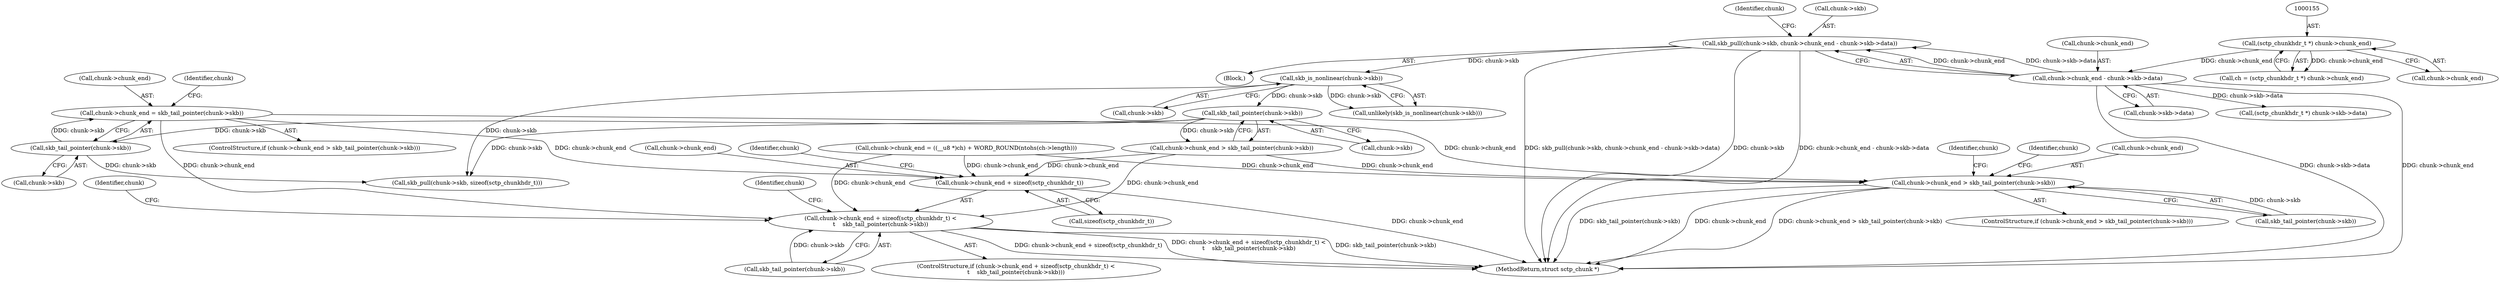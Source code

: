 digraph "0_linux_26b87c7881006311828bb0ab271a551a62dcceb4@pointer" {
"1000247" [label="(Call,chunk->chunk_end = skb_tail_pointer(chunk->skb))"];
"1000251" [label="(Call,skb_tail_pointer(chunk->skb))"];
"1000243" [label="(Call,skb_tail_pointer(chunk->skb))"];
"1000233" [label="(Call,skb_is_nonlinear(chunk->skb))"];
"1000159" [label="(Call,skb_pull(chunk->skb, chunk->chunk_end - chunk->skb->data))"];
"1000163" [label="(Call,chunk->chunk_end - chunk->skb->data)"];
"1000154" [label="(Call,(sctp_chunkhdr_t *) chunk->chunk_end)"];
"1000269" [label="(Call,chunk->chunk_end + sizeof(sctp_chunkhdr_t) <\n\t    skb_tail_pointer(chunk->skb))"];
"1000270" [label="(Call,chunk->chunk_end + sizeof(sctp_chunkhdr_t))"];
"1000288" [label="(Call,chunk->chunk_end > skb_tail_pointer(chunk->skb))"];
"1000251" [label="(Call,skb_tail_pointer(chunk->skb))"];
"1000160" [label="(Call,chunk->skb)"];
"1000268" [label="(ControlStructure,if (chunk->chunk_end + sizeof(sctp_chunkhdr_t) <\n\t    skb_tail_pointer(chunk->skb)))"];
"1000274" [label="(Call,sizeof(sctp_chunkhdr_t))"];
"1000340" [label="(MethodReturn,struct sctp_chunk *)"];
"1000269" [label="(Call,chunk->chunk_end + sizeof(sctp_chunkhdr_t) <\n\t    skb_tail_pointer(chunk->skb))"];
"1000288" [label="(Call,chunk->chunk_end > skb_tail_pointer(chunk->skb))"];
"1000163" [label="(Call,chunk->chunk_end - chunk->skb->data)"];
"1000156" [label="(Call,chunk->chunk_end)"];
"1000243" [label="(Call,skb_tail_pointer(chunk->skb))"];
"1000257" [label="(Identifier,chunk)"];
"1000201" [label="(Call,(sctp_chunkhdr_t *) chunk->skb->data)"];
"1000271" [label="(Call,chunk->chunk_end)"];
"1000232" [label="(Call,unlikely(skb_is_nonlinear(chunk->skb)))"];
"1000247" [label="(Call,chunk->chunk_end = skb_tail_pointer(chunk->skb))"];
"1000292" [label="(Call,skb_tail_pointer(chunk->skb))"];
"1000283" [label="(Identifier,chunk)"];
"1000154" [label="(Call,(sctp_chunkhdr_t *) chunk->chunk_end)"];
"1000314" [label="(Identifier,chunk)"];
"1000299" [label="(Identifier,chunk)"];
"1000167" [label="(Call,chunk->skb->data)"];
"1000290" [label="(Identifier,chunk)"];
"1000159" [label="(Call,skb_pull(chunk->skb, chunk->chunk_end - chunk->skb->data))"];
"1000174" [label="(Identifier,chunk)"];
"1000239" [label="(Call,chunk->chunk_end > skb_tail_pointer(chunk->skb))"];
"1000270" [label="(Call,chunk->chunk_end + sizeof(sctp_chunkhdr_t))"];
"1000278" [label="(Identifier,chunk)"];
"1000164" [label="(Call,chunk->chunk_end)"];
"1000289" [label="(Call,chunk->chunk_end)"];
"1000233" [label="(Call,skb_is_nonlinear(chunk->skb))"];
"1000238" [label="(ControlStructure,if (chunk->chunk_end > skb_tail_pointer(chunk->skb)))"];
"1000151" [label="(Block,)"];
"1000218" [label="(Call,chunk->chunk_end = ((__u8 *)ch) + WORD_ROUND(ntohs(ch->length)))"];
"1000287" [label="(ControlStructure,if (chunk->chunk_end > skb_tail_pointer(chunk->skb)))"];
"1000152" [label="(Call,ch = (sctp_chunkhdr_t *) chunk->chunk_end)"];
"1000252" [label="(Call,chunk->skb)"];
"1000244" [label="(Call,chunk->skb)"];
"1000276" [label="(Call,skb_tail_pointer(chunk->skb))"];
"1000234" [label="(Call,chunk->skb)"];
"1000255" [label="(Call,skb_pull(chunk->skb, sizeof(sctp_chunkhdr_t)))"];
"1000248" [label="(Call,chunk->chunk_end)"];
"1000247" -> "1000238"  [label="AST: "];
"1000247" -> "1000251"  [label="CFG: "];
"1000248" -> "1000247"  [label="AST: "];
"1000251" -> "1000247"  [label="AST: "];
"1000257" -> "1000247"  [label="CFG: "];
"1000251" -> "1000247"  [label="DDG: chunk->skb"];
"1000247" -> "1000269"  [label="DDG: chunk->chunk_end"];
"1000247" -> "1000270"  [label="DDG: chunk->chunk_end"];
"1000247" -> "1000288"  [label="DDG: chunk->chunk_end"];
"1000251" -> "1000252"  [label="CFG: "];
"1000252" -> "1000251"  [label="AST: "];
"1000243" -> "1000251"  [label="DDG: chunk->skb"];
"1000251" -> "1000255"  [label="DDG: chunk->skb"];
"1000243" -> "1000239"  [label="AST: "];
"1000243" -> "1000244"  [label="CFG: "];
"1000244" -> "1000243"  [label="AST: "];
"1000239" -> "1000243"  [label="CFG: "];
"1000243" -> "1000239"  [label="DDG: chunk->skb"];
"1000233" -> "1000243"  [label="DDG: chunk->skb"];
"1000243" -> "1000255"  [label="DDG: chunk->skb"];
"1000233" -> "1000232"  [label="AST: "];
"1000233" -> "1000234"  [label="CFG: "];
"1000234" -> "1000233"  [label="AST: "];
"1000232" -> "1000233"  [label="CFG: "];
"1000233" -> "1000232"  [label="DDG: chunk->skb"];
"1000159" -> "1000233"  [label="DDG: chunk->skb"];
"1000233" -> "1000255"  [label="DDG: chunk->skb"];
"1000159" -> "1000151"  [label="AST: "];
"1000159" -> "1000163"  [label="CFG: "];
"1000160" -> "1000159"  [label="AST: "];
"1000163" -> "1000159"  [label="AST: "];
"1000174" -> "1000159"  [label="CFG: "];
"1000159" -> "1000340"  [label="DDG: skb_pull(chunk->skb, chunk->chunk_end - chunk->skb->data)"];
"1000159" -> "1000340"  [label="DDG: chunk->skb"];
"1000159" -> "1000340"  [label="DDG: chunk->chunk_end - chunk->skb->data"];
"1000163" -> "1000159"  [label="DDG: chunk->chunk_end"];
"1000163" -> "1000159"  [label="DDG: chunk->skb->data"];
"1000163" -> "1000167"  [label="CFG: "];
"1000164" -> "1000163"  [label="AST: "];
"1000167" -> "1000163"  [label="AST: "];
"1000163" -> "1000340"  [label="DDG: chunk->chunk_end"];
"1000163" -> "1000340"  [label="DDG: chunk->skb->data"];
"1000154" -> "1000163"  [label="DDG: chunk->chunk_end"];
"1000163" -> "1000201"  [label="DDG: chunk->skb->data"];
"1000154" -> "1000152"  [label="AST: "];
"1000154" -> "1000156"  [label="CFG: "];
"1000155" -> "1000154"  [label="AST: "];
"1000156" -> "1000154"  [label="AST: "];
"1000152" -> "1000154"  [label="CFG: "];
"1000154" -> "1000152"  [label="DDG: chunk->chunk_end"];
"1000269" -> "1000268"  [label="AST: "];
"1000269" -> "1000276"  [label="CFG: "];
"1000270" -> "1000269"  [label="AST: "];
"1000276" -> "1000269"  [label="AST: "];
"1000283" -> "1000269"  [label="CFG: "];
"1000290" -> "1000269"  [label="CFG: "];
"1000269" -> "1000340"  [label="DDG: chunk->chunk_end + sizeof(sctp_chunkhdr_t)"];
"1000269" -> "1000340"  [label="DDG: chunk->chunk_end + sizeof(sctp_chunkhdr_t) <\n\t    skb_tail_pointer(chunk->skb)"];
"1000269" -> "1000340"  [label="DDG: skb_tail_pointer(chunk->skb)"];
"1000218" -> "1000269"  [label="DDG: chunk->chunk_end"];
"1000239" -> "1000269"  [label="DDG: chunk->chunk_end"];
"1000276" -> "1000269"  [label="DDG: chunk->skb"];
"1000270" -> "1000274"  [label="CFG: "];
"1000271" -> "1000270"  [label="AST: "];
"1000274" -> "1000270"  [label="AST: "];
"1000278" -> "1000270"  [label="CFG: "];
"1000270" -> "1000340"  [label="DDG: chunk->chunk_end"];
"1000218" -> "1000270"  [label="DDG: chunk->chunk_end"];
"1000239" -> "1000270"  [label="DDG: chunk->chunk_end"];
"1000288" -> "1000287"  [label="AST: "];
"1000288" -> "1000292"  [label="CFG: "];
"1000289" -> "1000288"  [label="AST: "];
"1000292" -> "1000288"  [label="AST: "];
"1000299" -> "1000288"  [label="CFG: "];
"1000314" -> "1000288"  [label="CFG: "];
"1000288" -> "1000340"  [label="DDG: skb_tail_pointer(chunk->skb)"];
"1000288" -> "1000340"  [label="DDG: chunk->chunk_end"];
"1000288" -> "1000340"  [label="DDG: chunk->chunk_end > skb_tail_pointer(chunk->skb)"];
"1000218" -> "1000288"  [label="DDG: chunk->chunk_end"];
"1000239" -> "1000288"  [label="DDG: chunk->chunk_end"];
"1000292" -> "1000288"  [label="DDG: chunk->skb"];
}
